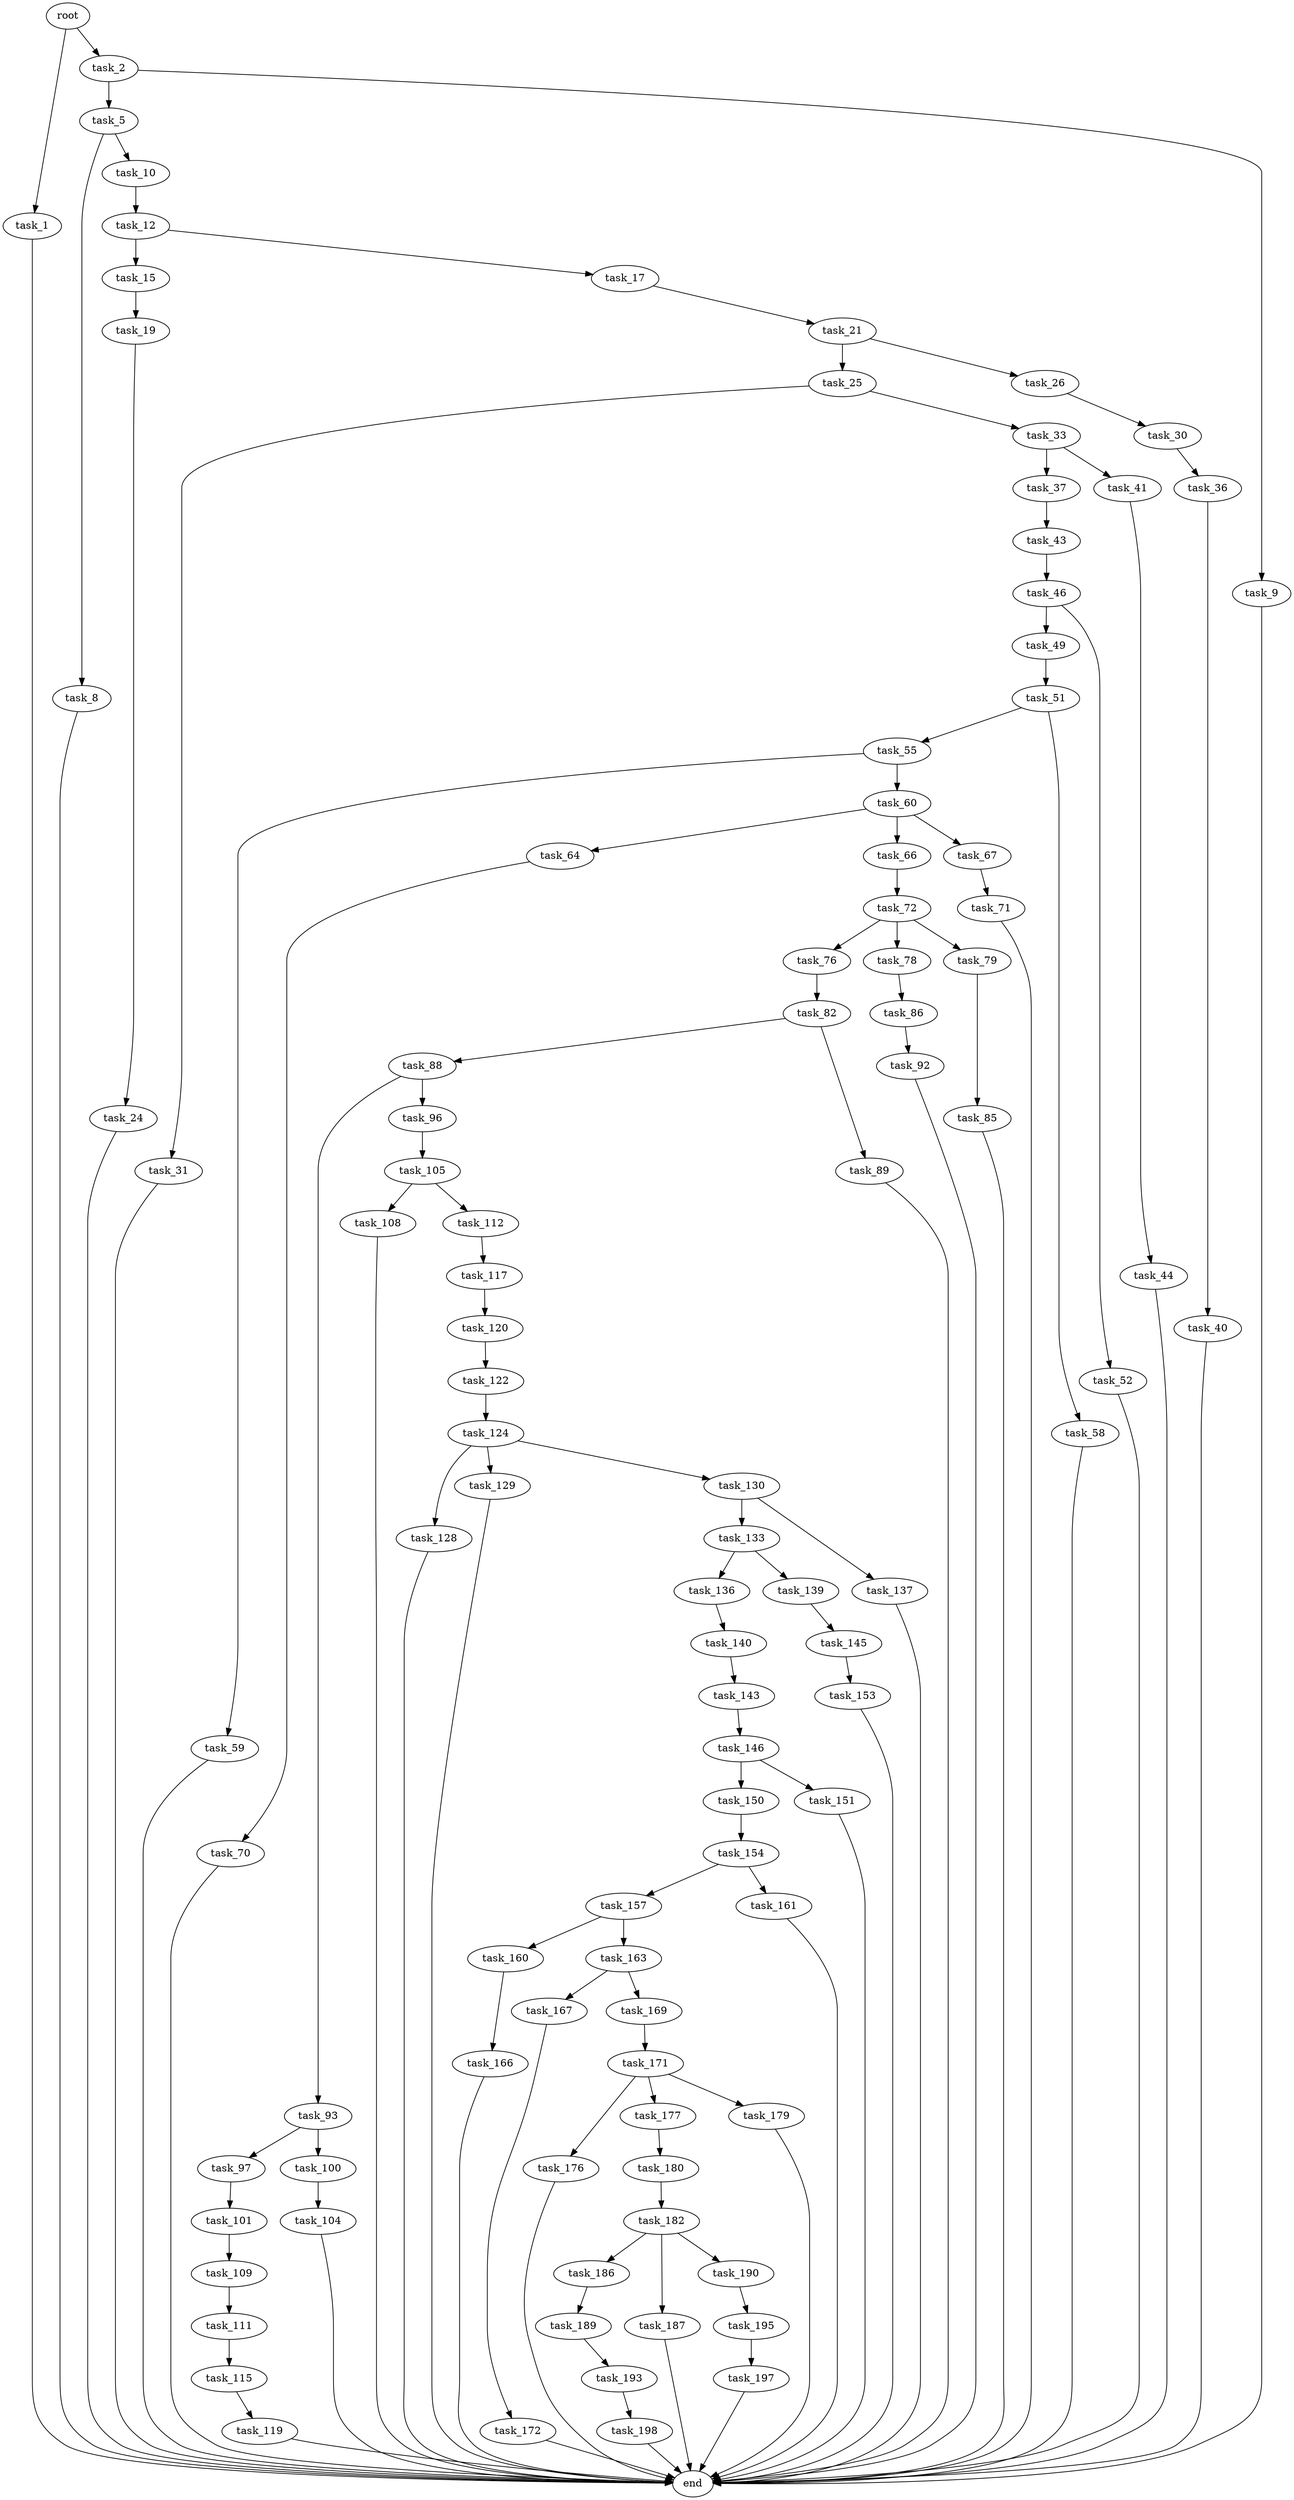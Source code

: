 digraph G {
  root [size="0.000000"];
  task_1 [size="7348777319.000000"];
  task_2 [size="8589934592.000000"];
  task_5 [size="22990410618.000000"];
  task_8 [size="368293445632.000000"];
  task_9 [size="231928233984.000000"];
  task_10 [size="25910294694.000000"];
  task_12 [size="1073741824000.000000"];
  task_15 [size="23052124841.000000"];
  task_17 [size="68719476736.000000"];
  task_19 [size="202515069080.000000"];
  task_21 [size="137708264702.000000"];
  task_24 [size="676329131209.000000"];
  task_25 [size="4491317607.000000"];
  task_26 [size="782757789696.000000"];
  task_30 [size="678365256.000000"];
  task_31 [size="4897275049.000000"];
  task_33 [size="1073741824000.000000"];
  task_36 [size="288861637901.000000"];
  task_37 [size="28669131553.000000"];
  task_40 [size="383938956085.000000"];
  task_41 [size="385910114676.000000"];
  task_43 [size="96519782933.000000"];
  task_44 [size="1552630533.000000"];
  task_46 [size="32331426937.000000"];
  task_49 [size="15803683501.000000"];
  task_51 [size="9155936763.000000"];
  task_52 [size="225291138328.000000"];
  task_55 [size="134217728000.000000"];
  task_58 [size="549755813888.000000"];
  task_59 [size="15102123835.000000"];
  task_60 [size="7456207843.000000"];
  task_64 [size="782757789696.000000"];
  task_66 [size="222604675647.000000"];
  task_67 [size="73730279030.000000"];
  task_70 [size="405185677221.000000"];
  task_71 [size="345431866.000000"];
  task_72 [size="122283962800.000000"];
  task_76 [size="964705820188.000000"];
  task_78 [size="222166051756.000000"];
  task_79 [size="782757789696.000000"];
  task_82 [size="146355287921.000000"];
  task_85 [size="27845182818.000000"];
  task_86 [size="8589934592.000000"];
  task_88 [size="260540214634.000000"];
  task_89 [size="14159830216.000000"];
  task_92 [size="8589934592.000000"];
  task_93 [size="8180187413.000000"];
  task_96 [size="1073741824000.000000"];
  task_97 [size="13177296603.000000"];
  task_100 [size="119868924871.000000"];
  task_101 [size="231928233984.000000"];
  task_104 [size="105200568720.000000"];
  task_105 [size="4134695954.000000"];
  task_108 [size="750901222000.000000"];
  task_109 [size="782757789696.000000"];
  task_111 [size="458831106896.000000"];
  task_112 [size="678557673727.000000"];
  task_115 [size="347138792263.000000"];
  task_117 [size="73991951734.000000"];
  task_119 [size="1261960856.000000"];
  task_120 [size="1073741824000.000000"];
  task_122 [size="1597956380.000000"];
  task_124 [size="8589934592.000000"];
  task_128 [size="196006921525.000000"];
  task_129 [size="254653046503.000000"];
  task_130 [size="1073741824000.000000"];
  task_133 [size="47548786995.000000"];
  task_136 [size="1373195421531.000000"];
  task_137 [size="911714487788.000000"];
  task_139 [size="8695393266.000000"];
  task_140 [size="8589934592.000000"];
  task_143 [size="197254684173.000000"];
  task_145 [size="298494994.000000"];
  task_146 [size="28991029248.000000"];
  task_150 [size="47448500210.000000"];
  task_151 [size="42015642730.000000"];
  task_153 [size="629353792303.000000"];
  task_154 [size="62147330797.000000"];
  task_157 [size="8589934592.000000"];
  task_160 [size="28991029248.000000"];
  task_161 [size="33269672036.000000"];
  task_163 [size="8589934592.000000"];
  task_166 [size="11150312418.000000"];
  task_167 [size="14472373139.000000"];
  task_169 [size="8589934592.000000"];
  task_171 [size="8589934592.000000"];
  task_172 [size="41081586512.000000"];
  task_176 [size="42031274643.000000"];
  task_177 [size="816747740155.000000"];
  task_179 [size="549755813888.000000"];
  task_180 [size="28991029248.000000"];
  task_182 [size="318940856675.000000"];
  task_186 [size="41524259535.000000"];
  task_187 [size="15806275682.000000"];
  task_189 [size="290943833138.000000"];
  task_190 [size="14416420644.000000"];
  task_193 [size="1422178089.000000"];
  task_195 [size="396237668404.000000"];
  task_197 [size="151364384160.000000"];
  task_198 [size="4545240600.000000"];
  end [size="0.000000"];

  root -> task_1 [size="1.000000"];
  root -> task_2 [size="1.000000"];
  task_1 -> end [size="1.000000"];
  task_2 -> task_5 [size="33554432.000000"];
  task_2 -> task_9 [size="33554432.000000"];
  task_5 -> task_8 [size="411041792.000000"];
  task_5 -> task_10 [size="411041792.000000"];
  task_8 -> end [size="1.000000"];
  task_9 -> end [size="1.000000"];
  task_10 -> task_12 [size="33554432.000000"];
  task_12 -> task_15 [size="838860800.000000"];
  task_12 -> task_17 [size="838860800.000000"];
  task_15 -> task_19 [size="536870912.000000"];
  task_17 -> task_21 [size="134217728.000000"];
  task_19 -> task_24 [size="134217728.000000"];
  task_21 -> task_25 [size="301989888.000000"];
  task_21 -> task_26 [size="301989888.000000"];
  task_24 -> end [size="1.000000"];
  task_25 -> task_31 [size="134217728.000000"];
  task_25 -> task_33 [size="134217728.000000"];
  task_26 -> task_30 [size="679477248.000000"];
  task_30 -> task_36 [size="33554432.000000"];
  task_31 -> end [size="1.000000"];
  task_33 -> task_37 [size="838860800.000000"];
  task_33 -> task_41 [size="838860800.000000"];
  task_36 -> task_40 [size="209715200.000000"];
  task_37 -> task_43 [size="838860800.000000"];
  task_40 -> end [size="1.000000"];
  task_41 -> task_44 [size="536870912.000000"];
  task_43 -> task_46 [size="411041792.000000"];
  task_44 -> end [size="1.000000"];
  task_46 -> task_49 [size="679477248.000000"];
  task_46 -> task_52 [size="679477248.000000"];
  task_49 -> task_51 [size="301989888.000000"];
  task_51 -> task_55 [size="33554432.000000"];
  task_51 -> task_58 [size="33554432.000000"];
  task_52 -> end [size="1.000000"];
  task_55 -> task_59 [size="209715200.000000"];
  task_55 -> task_60 [size="209715200.000000"];
  task_58 -> end [size="1.000000"];
  task_59 -> end [size="1.000000"];
  task_60 -> task_64 [size="33554432.000000"];
  task_60 -> task_66 [size="33554432.000000"];
  task_60 -> task_67 [size="33554432.000000"];
  task_64 -> task_70 [size="679477248.000000"];
  task_66 -> task_72 [size="301989888.000000"];
  task_67 -> task_71 [size="134217728.000000"];
  task_70 -> end [size="1.000000"];
  task_71 -> end [size="1.000000"];
  task_72 -> task_76 [size="134217728.000000"];
  task_72 -> task_78 [size="134217728.000000"];
  task_72 -> task_79 [size="134217728.000000"];
  task_76 -> task_82 [size="838860800.000000"];
  task_78 -> task_86 [size="209715200.000000"];
  task_79 -> task_85 [size="679477248.000000"];
  task_82 -> task_88 [size="209715200.000000"];
  task_82 -> task_89 [size="209715200.000000"];
  task_85 -> end [size="1.000000"];
  task_86 -> task_92 [size="33554432.000000"];
  task_88 -> task_93 [size="411041792.000000"];
  task_88 -> task_96 [size="411041792.000000"];
  task_89 -> end [size="1.000000"];
  task_92 -> end [size="1.000000"];
  task_93 -> task_97 [size="301989888.000000"];
  task_93 -> task_100 [size="301989888.000000"];
  task_96 -> task_105 [size="838860800.000000"];
  task_97 -> task_101 [size="838860800.000000"];
  task_100 -> task_104 [size="536870912.000000"];
  task_101 -> task_109 [size="301989888.000000"];
  task_104 -> end [size="1.000000"];
  task_105 -> task_108 [size="411041792.000000"];
  task_105 -> task_112 [size="411041792.000000"];
  task_108 -> end [size="1.000000"];
  task_109 -> task_111 [size="679477248.000000"];
  task_111 -> task_115 [size="838860800.000000"];
  task_112 -> task_117 [size="536870912.000000"];
  task_115 -> task_119 [size="301989888.000000"];
  task_117 -> task_120 [size="75497472.000000"];
  task_119 -> end [size="1.000000"];
  task_120 -> task_122 [size="838860800.000000"];
  task_122 -> task_124 [size="75497472.000000"];
  task_124 -> task_128 [size="33554432.000000"];
  task_124 -> task_129 [size="33554432.000000"];
  task_124 -> task_130 [size="33554432.000000"];
  task_128 -> end [size="1.000000"];
  task_129 -> end [size="1.000000"];
  task_130 -> task_133 [size="838860800.000000"];
  task_130 -> task_137 [size="838860800.000000"];
  task_133 -> task_136 [size="209715200.000000"];
  task_133 -> task_139 [size="209715200.000000"];
  task_136 -> task_140 [size="838860800.000000"];
  task_137 -> end [size="1.000000"];
  task_139 -> task_145 [size="33554432.000000"];
  task_140 -> task_143 [size="33554432.000000"];
  task_143 -> task_146 [size="536870912.000000"];
  task_145 -> task_153 [size="33554432.000000"];
  task_146 -> task_150 [size="75497472.000000"];
  task_146 -> task_151 [size="75497472.000000"];
  task_150 -> task_154 [size="838860800.000000"];
  task_151 -> end [size="1.000000"];
  task_153 -> end [size="1.000000"];
  task_154 -> task_157 [size="75497472.000000"];
  task_154 -> task_161 [size="75497472.000000"];
  task_157 -> task_160 [size="33554432.000000"];
  task_157 -> task_163 [size="33554432.000000"];
  task_160 -> task_166 [size="75497472.000000"];
  task_161 -> end [size="1.000000"];
  task_163 -> task_167 [size="33554432.000000"];
  task_163 -> task_169 [size="33554432.000000"];
  task_166 -> end [size="1.000000"];
  task_167 -> task_172 [size="411041792.000000"];
  task_169 -> task_171 [size="33554432.000000"];
  task_171 -> task_176 [size="33554432.000000"];
  task_171 -> task_177 [size="33554432.000000"];
  task_171 -> task_179 [size="33554432.000000"];
  task_172 -> end [size="1.000000"];
  task_176 -> end [size="1.000000"];
  task_177 -> task_180 [size="679477248.000000"];
  task_179 -> end [size="1.000000"];
  task_180 -> task_182 [size="75497472.000000"];
  task_182 -> task_186 [size="536870912.000000"];
  task_182 -> task_187 [size="536870912.000000"];
  task_182 -> task_190 [size="536870912.000000"];
  task_186 -> task_189 [size="838860800.000000"];
  task_187 -> end [size="1.000000"];
  task_189 -> task_193 [size="301989888.000000"];
  task_190 -> task_195 [size="536870912.000000"];
  task_193 -> task_198 [size="75497472.000000"];
  task_195 -> task_197 [size="301989888.000000"];
  task_197 -> end [size="1.000000"];
  task_198 -> end [size="1.000000"];
}
